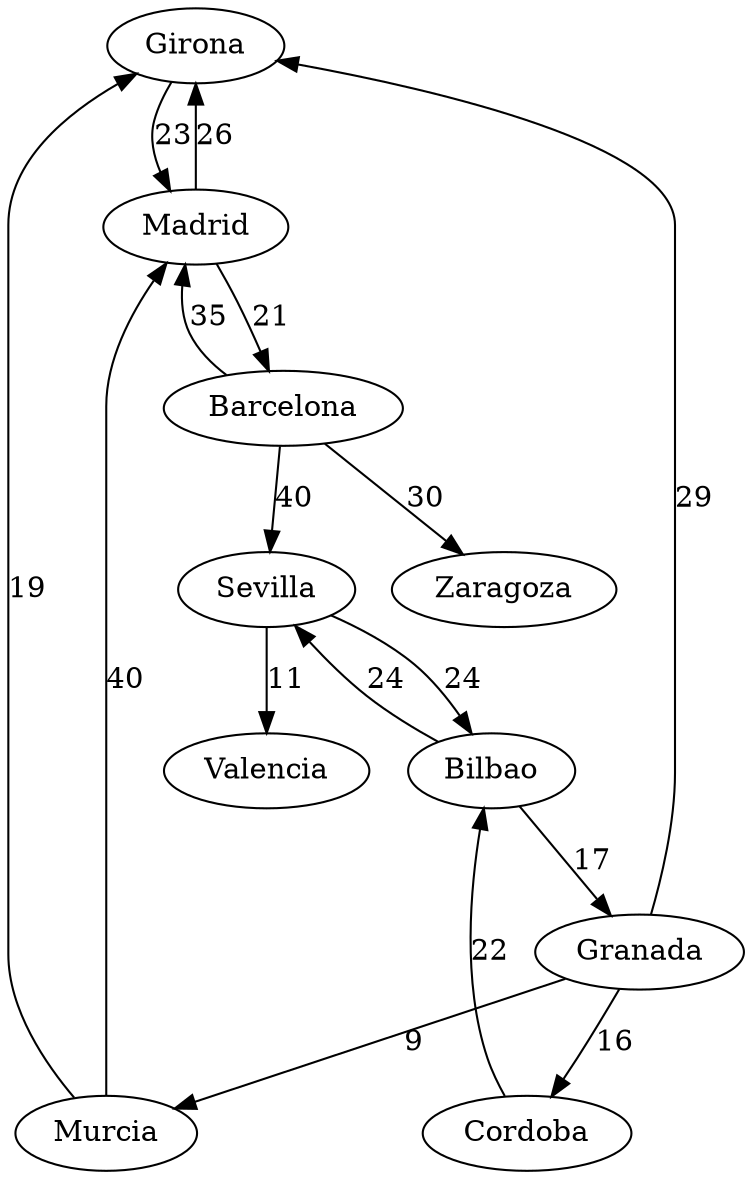 digraph G {
"Girona" -> "Madrid" [label="23"];
"Madrid" -> "Girona" [label="26"];
"Madrid" -> "Barcelona" [label="21"];
"Barcelona" -> "Madrid" [label="35"];
"Barcelona" -> "Zaragoza" [label="30"];
"Barcelona" -> "Sevilla" [label="40"];
"Sevilla" -> "Valencia" [label="11"];
"Sevilla" -> "Bilbao" [label="24"];
"Bilbao" -> "Granada" [label="17"];
"Bilbao" -> "Sevilla" [label="24"];
"Granada" -> "Murcia" [label="9"];
"Granada" -> "Cordoba" [label="16"];
"Granada" -> "Girona" [label="29"];
"Murcia" -> "Girona" [label="19"];
"Murcia" -> "Madrid" [label="40"];
"Cordoba" -> "Bilbao" [label="22"];
}
